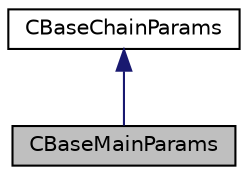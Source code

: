 digraph "CBaseMainParams"
{
 // LATEX_PDF_SIZE
  edge [fontname="Helvetica",fontsize="10",labelfontname="Helvetica",labelfontsize="10"];
  node [fontname="Helvetica",fontsize="10",shape=record];
  Node5 [label="CBaseMainParams",height=0.2,width=0.4,color="black", fillcolor="grey75", style="filled", fontcolor="black",tooltip=" "];
  Node6 -> Node5 [dir="back",color="midnightblue",fontsize="10",style="solid"];
  Node6 [label="CBaseChainParams",height=0.2,width=0.4,color="black", fillcolor="white", style="filled",URL="$class_c_base_chain_params.html",tooltip=" "];
}
